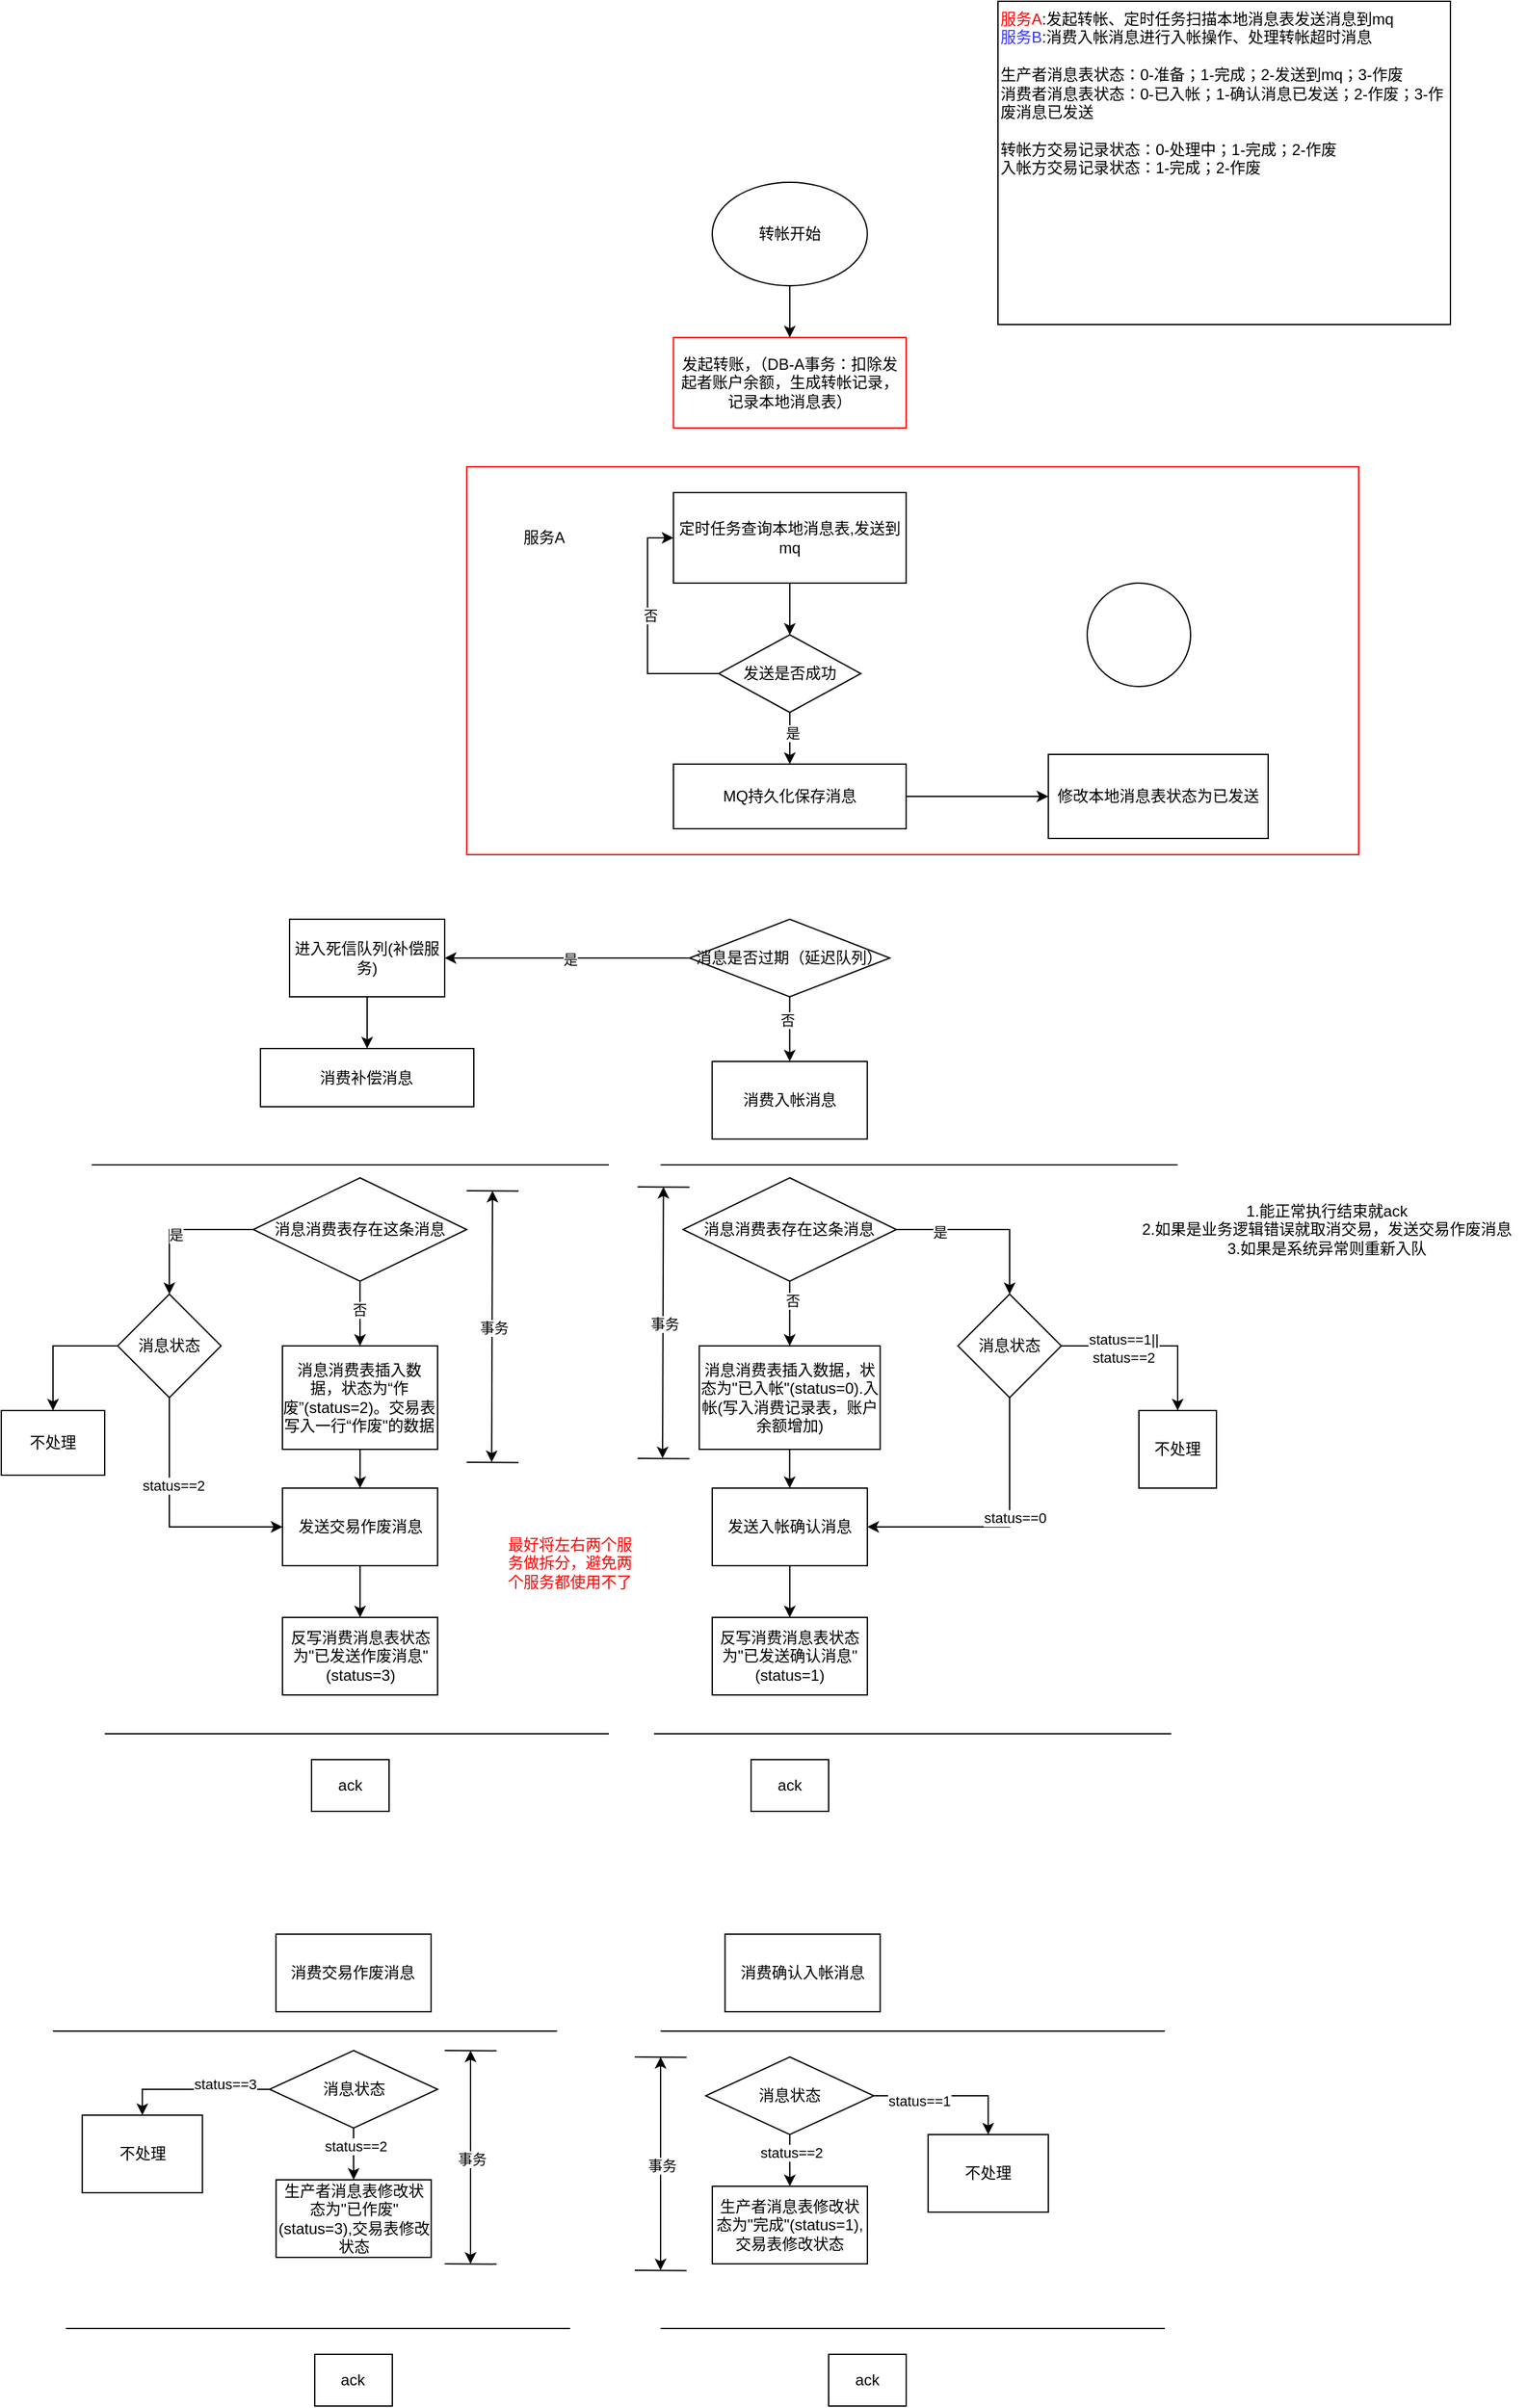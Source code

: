 <mxfile version="28.1.2">
  <diagram name="第 1 页" id="GjO0GAbTQwqVim4LTeIz">
    <mxGraphModel dx="4513" dy="701" grid="1" gridSize="10" guides="1" tooltips="1" connect="1" arrows="1" fold="1" page="1" pageScale="1" pageWidth="3300" pageHeight="4681" math="0" shadow="0">
      <root>
        <mxCell id="0" />
        <mxCell id="1" parent="0" />
        <mxCell id="h-HuT5WNk-6U26YwNr8J-1" value="" style="rounded=0;whiteSpace=wrap;html=1;verticalAlign=middle;strokeColor=#FF0000;" parent="1" vertex="1">
          <mxGeometry x="250" y="380" width="690" height="300" as="geometry" />
        </mxCell>
        <mxCell id="SmhbG2yGJK3qt77CbI1s-3" style="edgeStyle=orthogonalEdgeStyle;rounded=0;orthogonalLoop=1;jettySize=auto;html=1;entryX=0.5;entryY=0;entryDx=0;entryDy=0;" parent="1" source="SmhbG2yGJK3qt77CbI1s-1" target="SmhbG2yGJK3qt77CbI1s-2" edge="1">
          <mxGeometry relative="1" as="geometry" />
        </mxCell>
        <mxCell id="SmhbG2yGJK3qt77CbI1s-1" value="转帐开始" style="ellipse;whiteSpace=wrap;html=1;" parent="1" vertex="1">
          <mxGeometry x="439.94" y="160" width="120" height="80" as="geometry" />
        </mxCell>
        <mxCell id="SmhbG2yGJK3qt77CbI1s-2" value="发起转账，（DB-A事务：扣除发起者账户余额，生成转帐记录，记录本地消息表）" style="rounded=0;whiteSpace=wrap;html=1;strokeColor=#FF0000;" parent="1" vertex="1">
          <mxGeometry x="409.94" y="280" width="180" height="70" as="geometry" />
        </mxCell>
        <mxCell id="uqdjYC-jQz3gS75na-5R-4" style="edgeStyle=orthogonalEdgeStyle;rounded=0;orthogonalLoop=1;jettySize=auto;html=1;" parent="1" source="SmhbG2yGJK3qt77CbI1s-4" target="uqdjYC-jQz3gS75na-5R-3" edge="1">
          <mxGeometry relative="1" as="geometry" />
        </mxCell>
        <mxCell id="SmhbG2yGJK3qt77CbI1s-4" value="定时任务查询本地消息表,发送到mq" style="rounded=0;whiteSpace=wrap;html=1;" parent="1" vertex="1">
          <mxGeometry x="409.94" y="400" width="180" height="70" as="geometry" />
        </mxCell>
        <mxCell id="uqdjYC-jQz3gS75na-5R-5" style="edgeStyle=orthogonalEdgeStyle;rounded=0;orthogonalLoop=1;jettySize=auto;html=1;exitX=0;exitY=0.5;exitDx=0;exitDy=0;entryX=0;entryY=0.5;entryDx=0;entryDy=0;" parent="1" source="uqdjYC-jQz3gS75na-5R-3" target="SmhbG2yGJK3qt77CbI1s-4" edge="1">
          <mxGeometry relative="1" as="geometry" />
        </mxCell>
        <mxCell id="uqdjYC-jQz3gS75na-5R-6" value="否" style="edgeLabel;html=1;align=center;verticalAlign=middle;resizable=0;points=[];" parent="uqdjYC-jQz3gS75na-5R-5" vertex="1" connectable="0">
          <mxGeometry x="0.112" y="-2" relative="1" as="geometry">
            <mxPoint as="offset" />
          </mxGeometry>
        </mxCell>
        <mxCell id="uqdjYC-jQz3gS75na-5R-9" style="edgeStyle=orthogonalEdgeStyle;rounded=0;orthogonalLoop=1;jettySize=auto;html=1;exitX=0.5;exitY=1;exitDx=0;exitDy=0;entryX=0.5;entryY=0;entryDx=0;entryDy=0;" parent="1" source="uqdjYC-jQz3gS75na-5R-3" target="uqdjYC-jQz3gS75na-5R-8" edge="1">
          <mxGeometry relative="1" as="geometry" />
        </mxCell>
        <mxCell id="uqdjYC-jQz3gS75na-5R-10" value="是" style="edgeLabel;html=1;align=center;verticalAlign=middle;resizable=0;points=[];" parent="uqdjYC-jQz3gS75na-5R-9" vertex="1" connectable="0">
          <mxGeometry x="-0.221" y="2" relative="1" as="geometry">
            <mxPoint as="offset" />
          </mxGeometry>
        </mxCell>
        <mxCell id="uqdjYC-jQz3gS75na-5R-3" value="发送是否成功" style="rhombus;whiteSpace=wrap;html=1;" parent="1" vertex="1">
          <mxGeometry x="444.94" y="510" width="110" height="60" as="geometry" />
        </mxCell>
        <mxCell id="BID7E0cVBiKPs0qjH9wv-3" value="" style="edgeStyle=orthogonalEdgeStyle;rounded=0;orthogonalLoop=1;jettySize=auto;html=1;" parent="1" source="uqdjYC-jQz3gS75na-5R-8" target="BID7E0cVBiKPs0qjH9wv-2" edge="1">
          <mxGeometry relative="1" as="geometry" />
        </mxCell>
        <mxCell id="uqdjYC-jQz3gS75na-5R-8" value="MQ持久化保存消息" style="rounded=0;whiteSpace=wrap;html=1;" parent="1" vertex="1">
          <mxGeometry x="409.94" y="610" width="180" height="50" as="geometry" />
        </mxCell>
        <mxCell id="uqdjYC-jQz3gS75na-5R-14" style="edgeStyle=orthogonalEdgeStyle;rounded=0;orthogonalLoop=1;jettySize=auto;html=1;exitX=0;exitY=0.5;exitDx=0;exitDy=0;" parent="1" source="uqdjYC-jQz3gS75na-5R-12" target="uqdjYC-jQz3gS75na-5R-13" edge="1">
          <mxGeometry relative="1" as="geometry" />
        </mxCell>
        <mxCell id="uqdjYC-jQz3gS75na-5R-19" value="是" style="edgeLabel;html=1;align=center;verticalAlign=middle;resizable=0;points=[];" parent="uqdjYC-jQz3gS75na-5R-14" vertex="1" connectable="0">
          <mxGeometry x="-0.016" y="1" relative="1" as="geometry">
            <mxPoint as="offset" />
          </mxGeometry>
        </mxCell>
        <mxCell id="uqdjYC-jQz3gS75na-5R-22" style="edgeStyle=orthogonalEdgeStyle;rounded=0;orthogonalLoop=1;jettySize=auto;html=1;exitX=0.5;exitY=1;exitDx=0;exitDy=0;entryX=0.5;entryY=0;entryDx=0;entryDy=0;" parent="1" source="uqdjYC-jQz3gS75na-5R-12" target="h-HuT5WNk-6U26YwNr8J-11" edge="1">
          <mxGeometry relative="1" as="geometry">
            <mxPoint x="499.88" y="840" as="targetPoint" />
          </mxGeometry>
        </mxCell>
        <mxCell id="uqdjYC-jQz3gS75na-5R-23" value="否" style="edgeLabel;html=1;align=center;verticalAlign=middle;resizable=0;points=[];" parent="uqdjYC-jQz3gS75na-5R-22" vertex="1" connectable="0">
          <mxGeometry x="-0.282" y="-2" relative="1" as="geometry">
            <mxPoint as="offset" />
          </mxGeometry>
        </mxCell>
        <mxCell id="uqdjYC-jQz3gS75na-5R-12" value="消息是否过期（延迟队列）" style="rhombus;whiteSpace=wrap;html=1;" parent="1" vertex="1">
          <mxGeometry x="422.38" y="730" width="155" height="60" as="geometry" />
        </mxCell>
        <mxCell id="uqdjYC-jQz3gS75na-5R-27" style="edgeStyle=orthogonalEdgeStyle;rounded=0;orthogonalLoop=1;jettySize=auto;html=1;entryX=0.5;entryY=0;entryDx=0;entryDy=0;" parent="1" source="uqdjYC-jQz3gS75na-5R-13" target="uqdjYC-jQz3gS75na-5R-26" edge="1">
          <mxGeometry relative="1" as="geometry" />
        </mxCell>
        <mxCell id="uqdjYC-jQz3gS75na-5R-13" value="进入死信队列(补偿服务)" style="rounded=0;whiteSpace=wrap;html=1;" parent="1" vertex="1">
          <mxGeometry x="113" y="730" width="120" height="60" as="geometry" />
        </mxCell>
        <mxCell id="uqdjYC-jQz3gS75na-5R-26" value="消费补偿消息" style="rounded=0;whiteSpace=wrap;html=1;strokeColor=#000000;" parent="1" vertex="1">
          <mxGeometry x="90.47" y="830" width="165.06" height="45" as="geometry" />
        </mxCell>
        <mxCell id="BID7E0cVBiKPs0qjH9wv-2" value="修改本地消息表状态为已发送" style="whiteSpace=wrap;html=1;rounded=0;" parent="1" vertex="1">
          <mxGeometry x="699.94" y="602.5" width="170.06" height="65" as="geometry" />
        </mxCell>
        <mxCell id="BID7E0cVBiKPs0qjH9wv-5" value="&lt;div&gt;&lt;span style=&quot;color: rgb(255, 0, 0);&quot;&gt;服务A&lt;/span&gt;:发起转帐、定时任务扫描本地消息表发送消息到mq&lt;/div&gt;&lt;div&gt;&lt;span style=&quot;color: rgb(51, 51, 255);&quot;&gt;服务B&lt;/span&gt;:消费入帐消息进行入帐操作、处理转帐超时消息&lt;br&gt;&lt;/div&gt;&lt;div&gt;&lt;br&gt;&lt;/div&gt;&lt;div&gt;生产者消息表状态：0-准备；1-完成；2-发送到mq；3-作废&lt;/div&gt;&lt;div&gt;消费者消息表状态：0-已入帐；1-确认消息已发送；2-作废；3-作废消息已发送&lt;br&gt;&lt;/div&gt;&lt;div&gt;&lt;br&gt;&lt;/div&gt;&lt;div&gt;转帐方交易记录状态：0-处理中；1-完成；2-作废&lt;/div&gt;&lt;div&gt;入帐方交易记录状态：1-完成；2-作废&lt;/div&gt;" style="rounded=0;whiteSpace=wrap;html=1;align=left;verticalAlign=top;" parent="1" vertex="1">
          <mxGeometry x="661" y="20" width="350" height="250" as="geometry" />
        </mxCell>
        <mxCell id="h-HuT5WNk-6U26YwNr8J-2" value="服务A" style="text;html=1;align=center;verticalAlign=middle;whiteSpace=wrap;rounded=0;" parent="1" vertex="1">
          <mxGeometry x="280" y="420" width="60" height="30" as="geometry" />
        </mxCell>
        <mxCell id="h-HuT5WNk-6U26YwNr8J-6" style="edgeStyle=orthogonalEdgeStyle;rounded=0;orthogonalLoop=1;jettySize=auto;html=1;exitX=0.5;exitY=1;exitDx=0;exitDy=0;entryX=0.5;entryY=0;entryDx=0;entryDy=0;" parent="1" source="h-HuT5WNk-6U26YwNr8J-3" target="h-HuT5WNk-6U26YwNr8J-5" edge="1">
          <mxGeometry relative="1" as="geometry" />
        </mxCell>
        <mxCell id="h-HuT5WNk-6U26YwNr8J-7" value="否" style="edgeLabel;html=1;align=center;verticalAlign=middle;resizable=0;points=[];" parent="h-HuT5WNk-6U26YwNr8J-6" vertex="1" connectable="0">
          <mxGeometry x="-0.12" y="-1" relative="1" as="geometry">
            <mxPoint as="offset" />
          </mxGeometry>
        </mxCell>
        <mxCell id="vgSIZlsOuoOl8eL6Ez9G-2" style="edgeStyle=orthogonalEdgeStyle;rounded=0;orthogonalLoop=1;jettySize=auto;html=1;exitX=0;exitY=0.5;exitDx=0;exitDy=0;entryX=0.5;entryY=0;entryDx=0;entryDy=0;" parent="1" source="h-HuT5WNk-6U26YwNr8J-3" target="vgSIZlsOuoOl8eL6Ez9G-1" edge="1">
          <mxGeometry relative="1" as="geometry" />
        </mxCell>
        <mxCell id="vgSIZlsOuoOl8eL6Ez9G-3" value="是" style="edgeLabel;html=1;align=center;verticalAlign=middle;resizable=0;points=[];" parent="vgSIZlsOuoOl8eL6Ez9G-2" vertex="1" connectable="0">
          <mxGeometry x="0.043" y="4" relative="1" as="geometry">
            <mxPoint as="offset" />
          </mxGeometry>
        </mxCell>
        <mxCell id="h-HuT5WNk-6U26YwNr8J-3" value="消息消费表存在这条消息" style="rhombus;whiteSpace=wrap;html=1;" parent="1" vertex="1">
          <mxGeometry x="84.94" y="930" width="165.06" height="80" as="geometry" />
        </mxCell>
        <mxCell id="h-HuT5WNk-6U26YwNr8J-46" value="" style="edgeStyle=orthogonalEdgeStyle;rounded=0;orthogonalLoop=1;jettySize=auto;html=1;" parent="1" source="h-HuT5WNk-6U26YwNr8J-5" target="h-HuT5WNk-6U26YwNr8J-45" edge="1">
          <mxGeometry relative="1" as="geometry" />
        </mxCell>
        <mxCell id="h-HuT5WNk-6U26YwNr8J-5" value="消息消费表插入数据，状态为“作废”(status=2)。交易表写入一行“作废&quot;的数据" style="rounded=0;whiteSpace=wrap;html=1;" parent="1" vertex="1">
          <mxGeometry x="107.47" y="1060" width="120.06" height="80" as="geometry" />
        </mxCell>
        <mxCell id="h-HuT5WNk-6U26YwNr8J-11" value="消费入帐消息" style="rounded=0;whiteSpace=wrap;html=1;" parent="1" vertex="1">
          <mxGeometry x="439.88" y="840" width="120" height="60" as="geometry" />
        </mxCell>
        <mxCell id="h-HuT5WNk-6U26YwNr8J-15" style="edgeStyle=orthogonalEdgeStyle;rounded=0;orthogonalLoop=1;jettySize=auto;html=1;entryX=0.5;entryY=0;entryDx=0;entryDy=0;" parent="1" source="h-HuT5WNk-6U26YwNr8J-12" target="h-HuT5WNk-6U26YwNr8J-20" edge="1">
          <mxGeometry relative="1" as="geometry">
            <mxPoint x="680" y="1010" as="targetPoint" />
          </mxGeometry>
        </mxCell>
        <mxCell id="h-HuT5WNk-6U26YwNr8J-18" value="是" style="edgeLabel;html=1;align=center;verticalAlign=middle;resizable=0;points=[];" parent="h-HuT5WNk-6U26YwNr8J-15" vertex="1" connectable="0">
          <mxGeometry x="-0.523" y="-2" relative="1" as="geometry">
            <mxPoint as="offset" />
          </mxGeometry>
        </mxCell>
        <mxCell id="h-HuT5WNk-6U26YwNr8J-17" style="edgeStyle=orthogonalEdgeStyle;rounded=0;orthogonalLoop=1;jettySize=auto;html=1;exitX=0.5;exitY=1;exitDx=0;exitDy=0;entryX=0.5;entryY=0;entryDx=0;entryDy=0;" parent="1" source="h-HuT5WNk-6U26YwNr8J-12" target="h-HuT5WNk-6U26YwNr8J-16" edge="1">
          <mxGeometry relative="1" as="geometry" />
        </mxCell>
        <mxCell id="h-HuT5WNk-6U26YwNr8J-19" value="否" style="edgeLabel;html=1;align=center;verticalAlign=middle;resizable=0;points=[];" parent="h-HuT5WNk-6U26YwNr8J-17" vertex="1" connectable="0">
          <mxGeometry x="-0.4" y="2" relative="1" as="geometry">
            <mxPoint as="offset" />
          </mxGeometry>
        </mxCell>
        <mxCell id="h-HuT5WNk-6U26YwNr8J-12" value="消息消费表存在这条消息" style="rhombus;whiteSpace=wrap;html=1;" parent="1" vertex="1">
          <mxGeometry x="417.35" y="930" width="165.06" height="80" as="geometry" />
        </mxCell>
        <mxCell id="h-HuT5WNk-6U26YwNr8J-25" style="edgeStyle=orthogonalEdgeStyle;rounded=0;orthogonalLoop=1;jettySize=auto;html=1;entryX=0.5;entryY=0;entryDx=0;entryDy=0;" parent="1" source="h-HuT5WNk-6U26YwNr8J-16" target="h-HuT5WNk-6U26YwNr8J-24" edge="1">
          <mxGeometry relative="1" as="geometry" />
        </mxCell>
        <mxCell id="h-HuT5WNk-6U26YwNr8J-16" value="消息消费表插入数据，状态为&quot;已入帐&quot;(status=0).入帐(写入消费记录表，账户余额增加)" style="rounded=0;whiteSpace=wrap;html=1;" parent="1" vertex="1">
          <mxGeometry x="429.91" y="1060" width="139.94" height="80" as="geometry" />
        </mxCell>
        <mxCell id="h-HuT5WNk-6U26YwNr8J-29" style="edgeStyle=orthogonalEdgeStyle;rounded=0;orthogonalLoop=1;jettySize=auto;html=1;exitX=0.5;exitY=1;exitDx=0;exitDy=0;entryX=1;entryY=0.5;entryDx=0;entryDy=0;" parent="1" source="h-HuT5WNk-6U26YwNr8J-20" target="h-HuT5WNk-6U26YwNr8J-24" edge="1">
          <mxGeometry relative="1" as="geometry" />
        </mxCell>
        <mxCell id="h-HuT5WNk-6U26YwNr8J-30" value="status==0" style="edgeLabel;html=1;align=center;verticalAlign=middle;resizable=0;points=[];" parent="h-HuT5WNk-6U26YwNr8J-29" vertex="1" connectable="0">
          <mxGeometry x="-0.113" y="4" relative="1" as="geometry">
            <mxPoint as="offset" />
          </mxGeometry>
        </mxCell>
        <mxCell id="h-HuT5WNk-6U26YwNr8J-31" style="edgeStyle=orthogonalEdgeStyle;rounded=0;orthogonalLoop=1;jettySize=auto;html=1;entryX=0.5;entryY=0;entryDx=0;entryDy=0;" parent="1" source="h-HuT5WNk-6U26YwNr8J-20" target="h-HuT5WNk-6U26YwNr8J-21" edge="1">
          <mxGeometry relative="1" as="geometry" />
        </mxCell>
        <mxCell id="h-HuT5WNk-6U26YwNr8J-32" value="&lt;div&gt;status==1||&lt;/div&gt;&lt;div&gt;status==2&lt;/div&gt;" style="edgeLabel;html=1;align=center;verticalAlign=middle;resizable=0;points=[];" parent="h-HuT5WNk-6U26YwNr8J-31" vertex="1" connectable="0">
          <mxGeometry x="-0.311" y="-2" relative="1" as="geometry">
            <mxPoint as="offset" />
          </mxGeometry>
        </mxCell>
        <mxCell id="h-HuT5WNk-6U26YwNr8J-20" value="消息状态" style="rhombus;whiteSpace=wrap;html=1;" parent="1" vertex="1">
          <mxGeometry x="630" y="1020" width="80" height="80" as="geometry" />
        </mxCell>
        <mxCell id="h-HuT5WNk-6U26YwNr8J-21" value="不处理" style="rounded=0;whiteSpace=wrap;html=1;" parent="1" vertex="1">
          <mxGeometry x="770" y="1110" width="60" height="60" as="geometry" />
        </mxCell>
        <mxCell id="h-HuT5WNk-6U26YwNr8J-34" value="" style="edgeStyle=orthogonalEdgeStyle;rounded=0;orthogonalLoop=1;jettySize=auto;html=1;" parent="1" source="h-HuT5WNk-6U26YwNr8J-24" target="h-HuT5WNk-6U26YwNr8J-33" edge="1">
          <mxGeometry relative="1" as="geometry" />
        </mxCell>
        <mxCell id="h-HuT5WNk-6U26YwNr8J-24" value="发送入帐确认消息" style="rounded=0;whiteSpace=wrap;html=1;" parent="1" vertex="1">
          <mxGeometry x="439.94" y="1170" width="120" height="60" as="geometry" />
        </mxCell>
        <mxCell id="h-HuT5WNk-6U26YwNr8J-33" value="反写消费消息表状态为&quot;已发送确认消息&quot;(status=1)" style="whiteSpace=wrap;html=1;rounded=0;" parent="1" vertex="1">
          <mxGeometry x="439.94" y="1270" width="120" height="60" as="geometry" />
        </mxCell>
        <mxCell id="h-HuT5WNk-6U26YwNr8J-35" value="消费确认入帐消息" style="rounded=0;whiteSpace=wrap;html=1;" parent="1" vertex="1">
          <mxGeometry x="449.85" y="1515" width="120" height="60" as="geometry" />
        </mxCell>
        <mxCell id="h-HuT5WNk-6U26YwNr8J-40" style="edgeStyle=orthogonalEdgeStyle;rounded=0;orthogonalLoop=1;jettySize=auto;html=1;exitX=0.5;exitY=1;exitDx=0;exitDy=0;entryX=0.5;entryY=0;entryDx=0;entryDy=0;" parent="1" source="h-HuT5WNk-6U26YwNr8J-37" target="h-HuT5WNk-6U26YwNr8J-39" edge="1">
          <mxGeometry relative="1" as="geometry" />
        </mxCell>
        <mxCell id="h-HuT5WNk-6U26YwNr8J-41" value="status==2" style="edgeLabel;html=1;align=center;verticalAlign=middle;resizable=0;points=[];" parent="h-HuT5WNk-6U26YwNr8J-40" vertex="1" connectable="0">
          <mxGeometry x="-0.302" y="1" relative="1" as="geometry">
            <mxPoint as="offset" />
          </mxGeometry>
        </mxCell>
        <mxCell id="h-HuT5WNk-6U26YwNr8J-43" style="edgeStyle=orthogonalEdgeStyle;rounded=0;orthogonalLoop=1;jettySize=auto;html=1;exitX=1;exitY=0.5;exitDx=0;exitDy=0;entryX=0.5;entryY=0;entryDx=0;entryDy=0;" parent="1" source="h-HuT5WNk-6U26YwNr8J-37" target="h-HuT5WNk-6U26YwNr8J-42" edge="1">
          <mxGeometry relative="1" as="geometry" />
        </mxCell>
        <mxCell id="h-HuT5WNk-6U26YwNr8J-44" value="status==1" style="edgeLabel;html=1;align=center;verticalAlign=middle;resizable=0;points=[];" parent="h-HuT5WNk-6U26YwNr8J-43" vertex="1" connectable="0">
          <mxGeometry x="-0.408" y="-4" relative="1" as="geometry">
            <mxPoint as="offset" />
          </mxGeometry>
        </mxCell>
        <mxCell id="h-HuT5WNk-6U26YwNr8J-37" value="消息状态" style="rhombus;whiteSpace=wrap;html=1;" parent="1" vertex="1">
          <mxGeometry x="434.94" y="1610" width="130" height="60" as="geometry" />
        </mxCell>
        <mxCell id="h-HuT5WNk-6U26YwNr8J-39" value="生产者消息表修改状态为&quot;完成&quot;(status=1),交易表修改状态" style="rounded=0;whiteSpace=wrap;html=1;" parent="1" vertex="1">
          <mxGeometry x="440" y="1710" width="120" height="60" as="geometry" />
        </mxCell>
        <mxCell id="h-HuT5WNk-6U26YwNr8J-42" value="不处理" style="rounded=0;whiteSpace=wrap;html=1;" parent="1" vertex="1">
          <mxGeometry x="606.94" y="1670" width="93" height="60" as="geometry" />
        </mxCell>
        <mxCell id="h-HuT5WNk-6U26YwNr8J-48" style="edgeStyle=orthogonalEdgeStyle;rounded=0;orthogonalLoop=1;jettySize=auto;html=1;entryX=0.5;entryY=0;entryDx=0;entryDy=0;" parent="1" source="h-HuT5WNk-6U26YwNr8J-45" target="h-HuT5WNk-6U26YwNr8J-47" edge="1">
          <mxGeometry relative="1" as="geometry" />
        </mxCell>
        <mxCell id="h-HuT5WNk-6U26YwNr8J-45" value="发送交易作废消息" style="whiteSpace=wrap;html=1;rounded=0;" parent="1" vertex="1">
          <mxGeometry x="107.53" y="1170" width="120" height="60" as="geometry" />
        </mxCell>
        <mxCell id="h-HuT5WNk-6U26YwNr8J-47" value="反写消费消息表状态为&quot;已发送作废消息&quot;(status=3)" style="whiteSpace=wrap;html=1;rounded=0;" parent="1" vertex="1">
          <mxGeometry x="107.53" y="1270" width="120" height="60" as="geometry" />
        </mxCell>
        <mxCell id="h-HuT5WNk-6U26YwNr8J-50" value="消费交易作废消息" style="rounded=0;whiteSpace=wrap;html=1;" parent="1" vertex="1">
          <mxGeometry x="102.47" y="1515" width="120" height="60" as="geometry" />
        </mxCell>
        <mxCell id="h-HuT5WNk-6U26YwNr8J-51" style="edgeStyle=orthogonalEdgeStyle;rounded=0;orthogonalLoop=1;jettySize=auto;html=1;exitX=0.5;exitY=1;exitDx=0;exitDy=0;entryX=0.5;entryY=0;entryDx=0;entryDy=0;" parent="1" source="h-HuT5WNk-6U26YwNr8J-55" target="h-HuT5WNk-6U26YwNr8J-56" edge="1">
          <mxGeometry relative="1" as="geometry" />
        </mxCell>
        <mxCell id="h-HuT5WNk-6U26YwNr8J-52" value="status==2" style="edgeLabel;html=1;align=center;verticalAlign=middle;resizable=0;points=[];" parent="h-HuT5WNk-6U26YwNr8J-51" vertex="1" connectable="0">
          <mxGeometry x="-0.302" y="1" relative="1" as="geometry">
            <mxPoint as="offset" />
          </mxGeometry>
        </mxCell>
        <mxCell id="h-HuT5WNk-6U26YwNr8J-55" value="消息状态" style="rhombus;whiteSpace=wrap;html=1;" parent="1" vertex="1">
          <mxGeometry x="97.53" y="1605" width="130" height="60" as="geometry" />
        </mxCell>
        <mxCell id="h-HuT5WNk-6U26YwNr8J-56" value="生产者消息表修改状态为&quot;已作废&quot;(status=3),交易表修改状态" style="rounded=0;whiteSpace=wrap;html=1;" parent="1" vertex="1">
          <mxGeometry x="102.59" y="1705" width="120" height="60" as="geometry" />
        </mxCell>
        <mxCell id="h-HuT5WNk-6U26YwNr8J-57" value="不处理" style="rounded=0;whiteSpace=wrap;html=1;" parent="1" vertex="1">
          <mxGeometry x="-47.38" y="1655" width="93" height="60" as="geometry" />
        </mxCell>
        <mxCell id="h-HuT5WNk-6U26YwNr8J-58" style="edgeStyle=orthogonalEdgeStyle;rounded=0;orthogonalLoop=1;jettySize=auto;html=1;exitX=0;exitY=0.5;exitDx=0;exitDy=0;entryX=0.5;entryY=0;entryDx=0;entryDy=0;" parent="1" source="h-HuT5WNk-6U26YwNr8J-55" target="h-HuT5WNk-6U26YwNr8J-57" edge="1">
          <mxGeometry relative="1" as="geometry">
            <mxPoint x="262.62" y="1665" as="sourcePoint" />
            <mxPoint x="354.62" y="1685" as="targetPoint" />
          </mxGeometry>
        </mxCell>
        <mxCell id="h-HuT5WNk-6U26YwNr8J-59" value="status==3" style="edgeLabel;html=1;align=center;verticalAlign=middle;resizable=0;points=[];" parent="h-HuT5WNk-6U26YwNr8J-58" vertex="1" connectable="0">
          <mxGeometry x="-0.408" y="-4" relative="1" as="geometry">
            <mxPoint as="offset" />
          </mxGeometry>
        </mxCell>
        <mxCell id="h-HuT5WNk-6U26YwNr8J-60" value="ack" style="rounded=0;whiteSpace=wrap;html=1;" parent="1" vertex="1">
          <mxGeometry x="470" y="1380" width="60" height="40" as="geometry" />
        </mxCell>
        <mxCell id="h-HuT5WNk-6U26YwNr8J-61" value="" style="endArrow=none;html=1;rounded=0;" parent="1" edge="1">
          <mxGeometry width="50" height="50" relative="1" as="geometry">
            <mxPoint x="400" y="920" as="sourcePoint" />
            <mxPoint x="800" y="920" as="targetPoint" />
          </mxGeometry>
        </mxCell>
        <mxCell id="h-HuT5WNk-6U26YwNr8J-62" value="" style="endArrow=none;html=1;rounded=0;" parent="1" edge="1">
          <mxGeometry width="50" height="50" relative="1" as="geometry">
            <mxPoint x="395" y="1360" as="sourcePoint" />
            <mxPoint x="795" y="1360" as="targetPoint" />
          </mxGeometry>
        </mxCell>
        <mxCell id="h-HuT5WNk-6U26YwNr8J-63" value="&lt;div&gt;1.能正常执行结束就ack&lt;/div&gt;&lt;div&gt;2.如果是业务逻辑错误就取消交易，发送交易作废消息&lt;/div&gt;&lt;div&gt;3.如果是系统异常则重新入队&lt;/div&gt;" style="text;html=1;align=center;verticalAlign=middle;resizable=0;points=[];autosize=1;strokeColor=none;fillColor=none;" parent="1" vertex="1">
          <mxGeometry x="760" y="940" width="310" height="60" as="geometry" />
        </mxCell>
        <mxCell id="h-HuT5WNk-6U26YwNr8J-64" value="" style="endArrow=none;html=1;rounded=0;" parent="1" edge="1">
          <mxGeometry width="50" height="50" relative="1" as="geometry">
            <mxPoint x="-30" y="1360" as="sourcePoint" />
            <mxPoint x="360" y="1360" as="targetPoint" />
          </mxGeometry>
        </mxCell>
        <mxCell id="h-HuT5WNk-6U26YwNr8J-66" value="" style="endArrow=none;html=1;rounded=0;" parent="1" edge="1">
          <mxGeometry width="50" height="50" relative="1" as="geometry">
            <mxPoint x="-40" y="920" as="sourcePoint" />
            <mxPoint x="360" y="920" as="targetPoint" />
          </mxGeometry>
        </mxCell>
        <mxCell id="h-HuT5WNk-6U26YwNr8J-67" value="ack" style="rounded=0;whiteSpace=wrap;html=1;" parent="1" vertex="1">
          <mxGeometry x="130" y="1380" width="60" height="40" as="geometry" />
        </mxCell>
        <mxCell id="h-HuT5WNk-6U26YwNr8J-68" value="" style="endArrow=none;html=1;rounded=0;" parent="1" edge="1">
          <mxGeometry width="50" height="50" relative="1" as="geometry">
            <mxPoint x="-70" y="1590" as="sourcePoint" />
            <mxPoint x="320" y="1590" as="targetPoint" />
          </mxGeometry>
        </mxCell>
        <mxCell id="h-HuT5WNk-6U26YwNr8J-69" value="" style="endArrow=none;html=1;rounded=0;" parent="1" edge="1">
          <mxGeometry width="50" height="50" relative="1" as="geometry">
            <mxPoint x="400" y="1590" as="sourcePoint" />
            <mxPoint x="790" y="1590" as="targetPoint" />
          </mxGeometry>
        </mxCell>
        <mxCell id="h-HuT5WNk-6U26YwNr8J-70" value="" style="endArrow=none;html=1;rounded=0;" parent="1" edge="1">
          <mxGeometry width="50" height="50" relative="1" as="geometry">
            <mxPoint x="-60" y="1820" as="sourcePoint" />
            <mxPoint x="330" y="1820" as="targetPoint" />
          </mxGeometry>
        </mxCell>
        <mxCell id="h-HuT5WNk-6U26YwNr8J-71" value="" style="endArrow=none;html=1;rounded=0;" parent="1" edge="1">
          <mxGeometry width="50" height="50" relative="1" as="geometry">
            <mxPoint x="400" y="1820" as="sourcePoint" />
            <mxPoint x="790" y="1820" as="targetPoint" />
          </mxGeometry>
        </mxCell>
        <mxCell id="h-HuT5WNk-6U26YwNr8J-73" value="ack" style="rounded=0;whiteSpace=wrap;html=1;" parent="1" vertex="1">
          <mxGeometry x="132.47" y="1840" width="60" height="40" as="geometry" />
        </mxCell>
        <mxCell id="h-HuT5WNk-6U26YwNr8J-74" value="ack" style="rounded=0;whiteSpace=wrap;html=1;" parent="1" vertex="1">
          <mxGeometry x="530" y="1840" width="60" height="40" as="geometry" />
        </mxCell>
        <mxCell id="h-HuT5WNk-6U26YwNr8J-77" value="" style="ellipse;whiteSpace=wrap;html=1;" parent="1" vertex="1">
          <mxGeometry x="730" y="470" width="80" height="80" as="geometry" />
        </mxCell>
        <mxCell id="h-HuT5WNk-6U26YwNr8J-78" value="最好将左右两个服务做拆分，避免两个服务都使用不了" style="text;html=1;align=center;verticalAlign=middle;whiteSpace=wrap;rounded=0;fontColor=#FF0000;" parent="1" vertex="1">
          <mxGeometry x="280" y="1200" width="100" height="55" as="geometry" />
        </mxCell>
        <mxCell id="vgSIZlsOuoOl8eL6Ez9G-4" style="edgeStyle=orthogonalEdgeStyle;rounded=0;orthogonalLoop=1;jettySize=auto;html=1;exitX=0.5;exitY=1;exitDx=0;exitDy=0;entryX=0;entryY=0.5;entryDx=0;entryDy=0;" parent="1" source="vgSIZlsOuoOl8eL6Ez9G-1" target="h-HuT5WNk-6U26YwNr8J-45" edge="1">
          <mxGeometry relative="1" as="geometry" />
        </mxCell>
        <mxCell id="vgSIZlsOuoOl8eL6Ez9G-5" value="status==2" style="edgeLabel;html=1;align=center;verticalAlign=middle;resizable=0;points=[];" parent="vgSIZlsOuoOl8eL6Ez9G-4" vertex="1" connectable="0">
          <mxGeometry x="-0.275" y="3" relative="1" as="geometry">
            <mxPoint as="offset" />
          </mxGeometry>
        </mxCell>
        <mxCell id="vgSIZlsOuoOl8eL6Ez9G-7" style="edgeStyle=orthogonalEdgeStyle;rounded=0;orthogonalLoop=1;jettySize=auto;html=1;exitX=0;exitY=0.5;exitDx=0;exitDy=0;entryX=0.5;entryY=0;entryDx=0;entryDy=0;" parent="1" source="vgSIZlsOuoOl8eL6Ez9G-1" target="vgSIZlsOuoOl8eL6Ez9G-6" edge="1">
          <mxGeometry relative="1" as="geometry" />
        </mxCell>
        <mxCell id="vgSIZlsOuoOl8eL6Ez9G-1" value="消息状态" style="rhombus;whiteSpace=wrap;html=1;" parent="1" vertex="1">
          <mxGeometry x="-20" y="1020" width="80" height="80" as="geometry" />
        </mxCell>
        <mxCell id="vgSIZlsOuoOl8eL6Ez9G-6" value="不处理" style="rounded=0;whiteSpace=wrap;html=1;" parent="1" vertex="1">
          <mxGeometry x="-110" y="1110" width="80" height="50" as="geometry" />
        </mxCell>
        <mxCell id="vgSIZlsOuoOl8eL6Ez9G-10" value="" style="endArrow=classic;startArrow=classic;html=1;rounded=0;exitX=0.388;exitY=0.592;exitDx=0;exitDy=0;exitPerimeter=0;" parent="1" edge="1">
          <mxGeometry width="50" height="50" relative="1" as="geometry">
            <mxPoint x="269.32" y="1149.92" as="sourcePoint" />
            <mxPoint x="270" y="940" as="targetPoint" />
          </mxGeometry>
        </mxCell>
        <mxCell id="vgSIZlsOuoOl8eL6Ez9G-11" value="事务" style="edgeLabel;html=1;align=center;verticalAlign=middle;resizable=0;points=[];" parent="vgSIZlsOuoOl8eL6Ez9G-10" vertex="1" connectable="0">
          <mxGeometry x="-0.01" y="-1" relative="1" as="geometry">
            <mxPoint as="offset" />
          </mxGeometry>
        </mxCell>
        <mxCell id="vgSIZlsOuoOl8eL6Ez9G-12" value="" style="endArrow=none;html=1;rounded=0;entryX=0.403;entryY=0.395;entryDx=0;entryDy=0;entryPerimeter=0;" parent="1" edge="1">
          <mxGeometry width="50" height="50" relative="1" as="geometry">
            <mxPoint x="250" y="940" as="sourcePoint" />
            <mxPoint x="290.17" y="940.2" as="targetPoint" />
          </mxGeometry>
        </mxCell>
        <mxCell id="vgSIZlsOuoOl8eL6Ez9G-14" value="" style="endArrow=none;html=1;rounded=0;entryX=0.403;entryY=0.395;entryDx=0;entryDy=0;entryPerimeter=0;" parent="1" edge="1">
          <mxGeometry width="50" height="50" relative="1" as="geometry">
            <mxPoint x="250" y="1150" as="sourcePoint" />
            <mxPoint x="290.17" y="1150.2" as="targetPoint" />
          </mxGeometry>
        </mxCell>
        <mxCell id="vgSIZlsOuoOl8eL6Ez9G-15" value="" style="endArrow=classic;startArrow=classic;html=1;rounded=0;exitX=0.388;exitY=0.592;exitDx=0;exitDy=0;exitPerimeter=0;" parent="1" edge="1">
          <mxGeometry width="50" height="50" relative="1" as="geometry">
            <mxPoint x="401.53" y="1146.92" as="sourcePoint" />
            <mxPoint x="402.21" y="937" as="targetPoint" />
          </mxGeometry>
        </mxCell>
        <mxCell id="vgSIZlsOuoOl8eL6Ez9G-16" value="事务" style="edgeLabel;html=1;align=center;verticalAlign=middle;resizable=0;points=[];" parent="vgSIZlsOuoOl8eL6Ez9G-15" vertex="1" connectable="0">
          <mxGeometry x="-0.01" y="-1" relative="1" as="geometry">
            <mxPoint as="offset" />
          </mxGeometry>
        </mxCell>
        <mxCell id="vgSIZlsOuoOl8eL6Ez9G-17" value="" style="endArrow=none;html=1;rounded=0;entryX=0.403;entryY=0.395;entryDx=0;entryDy=0;entryPerimeter=0;" parent="1" edge="1">
          <mxGeometry width="50" height="50" relative="1" as="geometry">
            <mxPoint x="382.21" y="937" as="sourcePoint" />
            <mxPoint x="422.38" y="937.2" as="targetPoint" />
          </mxGeometry>
        </mxCell>
        <mxCell id="vgSIZlsOuoOl8eL6Ez9G-18" value="" style="endArrow=none;html=1;rounded=0;entryX=0.403;entryY=0.395;entryDx=0;entryDy=0;entryPerimeter=0;" parent="1" edge="1">
          <mxGeometry width="50" height="50" relative="1" as="geometry">
            <mxPoint x="382.21" y="1147" as="sourcePoint" />
            <mxPoint x="422.38" y="1147.2" as="targetPoint" />
          </mxGeometry>
        </mxCell>
        <mxCell id="vgSIZlsOuoOl8eL6Ez9G-19" value="" style="endArrow=classic;startArrow=classic;html=1;rounded=0;" parent="1" edge="1">
          <mxGeometry width="50" height="50" relative="1" as="geometry">
            <mxPoint x="253" y="1770" as="sourcePoint" />
            <mxPoint x="253" y="1605" as="targetPoint" />
          </mxGeometry>
        </mxCell>
        <mxCell id="vgSIZlsOuoOl8eL6Ez9G-20" value="事务" style="edgeLabel;html=1;align=center;verticalAlign=middle;resizable=0;points=[];" parent="vgSIZlsOuoOl8eL6Ez9G-19" vertex="1" connectable="0">
          <mxGeometry x="-0.01" y="-1" relative="1" as="geometry">
            <mxPoint as="offset" />
          </mxGeometry>
        </mxCell>
        <mxCell id="vgSIZlsOuoOl8eL6Ez9G-21" value="" style="endArrow=none;html=1;rounded=0;entryX=0.403;entryY=0.395;entryDx=0;entryDy=0;entryPerimeter=0;" parent="1" edge="1">
          <mxGeometry width="50" height="50" relative="1" as="geometry">
            <mxPoint x="233" y="1605" as="sourcePoint" />
            <mxPoint x="273.17" y="1605.2" as="targetPoint" />
          </mxGeometry>
        </mxCell>
        <mxCell id="vgSIZlsOuoOl8eL6Ez9G-22" value="" style="endArrow=none;html=1;rounded=0;entryX=0.403;entryY=0.395;entryDx=0;entryDy=0;entryPerimeter=0;" parent="1" edge="1">
          <mxGeometry width="50" height="50" relative="1" as="geometry">
            <mxPoint x="233" y="1770" as="sourcePoint" />
            <mxPoint x="273.17" y="1770.2" as="targetPoint" />
          </mxGeometry>
        </mxCell>
        <mxCell id="vgSIZlsOuoOl8eL6Ez9G-23" value="" style="endArrow=classic;startArrow=classic;html=1;rounded=0;" parent="1" edge="1">
          <mxGeometry width="50" height="50" relative="1" as="geometry">
            <mxPoint x="400" y="1775" as="sourcePoint" />
            <mxPoint x="400" y="1610" as="targetPoint" />
          </mxGeometry>
        </mxCell>
        <mxCell id="vgSIZlsOuoOl8eL6Ez9G-24" value="事务" style="edgeLabel;html=1;align=center;verticalAlign=middle;resizable=0;points=[];" parent="vgSIZlsOuoOl8eL6Ez9G-23" vertex="1" connectable="0">
          <mxGeometry x="-0.01" y="-1" relative="1" as="geometry">
            <mxPoint as="offset" />
          </mxGeometry>
        </mxCell>
        <mxCell id="vgSIZlsOuoOl8eL6Ez9G-25" value="" style="endArrow=none;html=1;rounded=0;entryX=0.403;entryY=0.395;entryDx=0;entryDy=0;entryPerimeter=0;" parent="1" edge="1">
          <mxGeometry width="50" height="50" relative="1" as="geometry">
            <mxPoint x="380" y="1610" as="sourcePoint" />
            <mxPoint x="420.17" y="1610.2" as="targetPoint" />
          </mxGeometry>
        </mxCell>
        <mxCell id="vgSIZlsOuoOl8eL6Ez9G-26" value="" style="endArrow=none;html=1;rounded=0;entryX=0.403;entryY=0.395;entryDx=0;entryDy=0;entryPerimeter=0;" parent="1" edge="1">
          <mxGeometry width="50" height="50" relative="1" as="geometry">
            <mxPoint x="380" y="1775" as="sourcePoint" />
            <mxPoint x="420.17" y="1775.2" as="targetPoint" />
          </mxGeometry>
        </mxCell>
      </root>
    </mxGraphModel>
  </diagram>
</mxfile>
